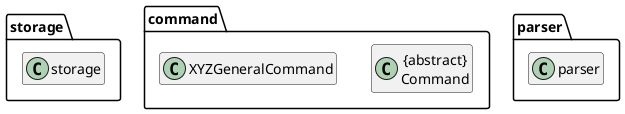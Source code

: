 @startuml
hide member

package storage {
    Class storage
}

package command {
    Class "{abstract}\nCommand"
    Class XYZGeneralCommand
}

package parser {
    Class parser
}

@enduml